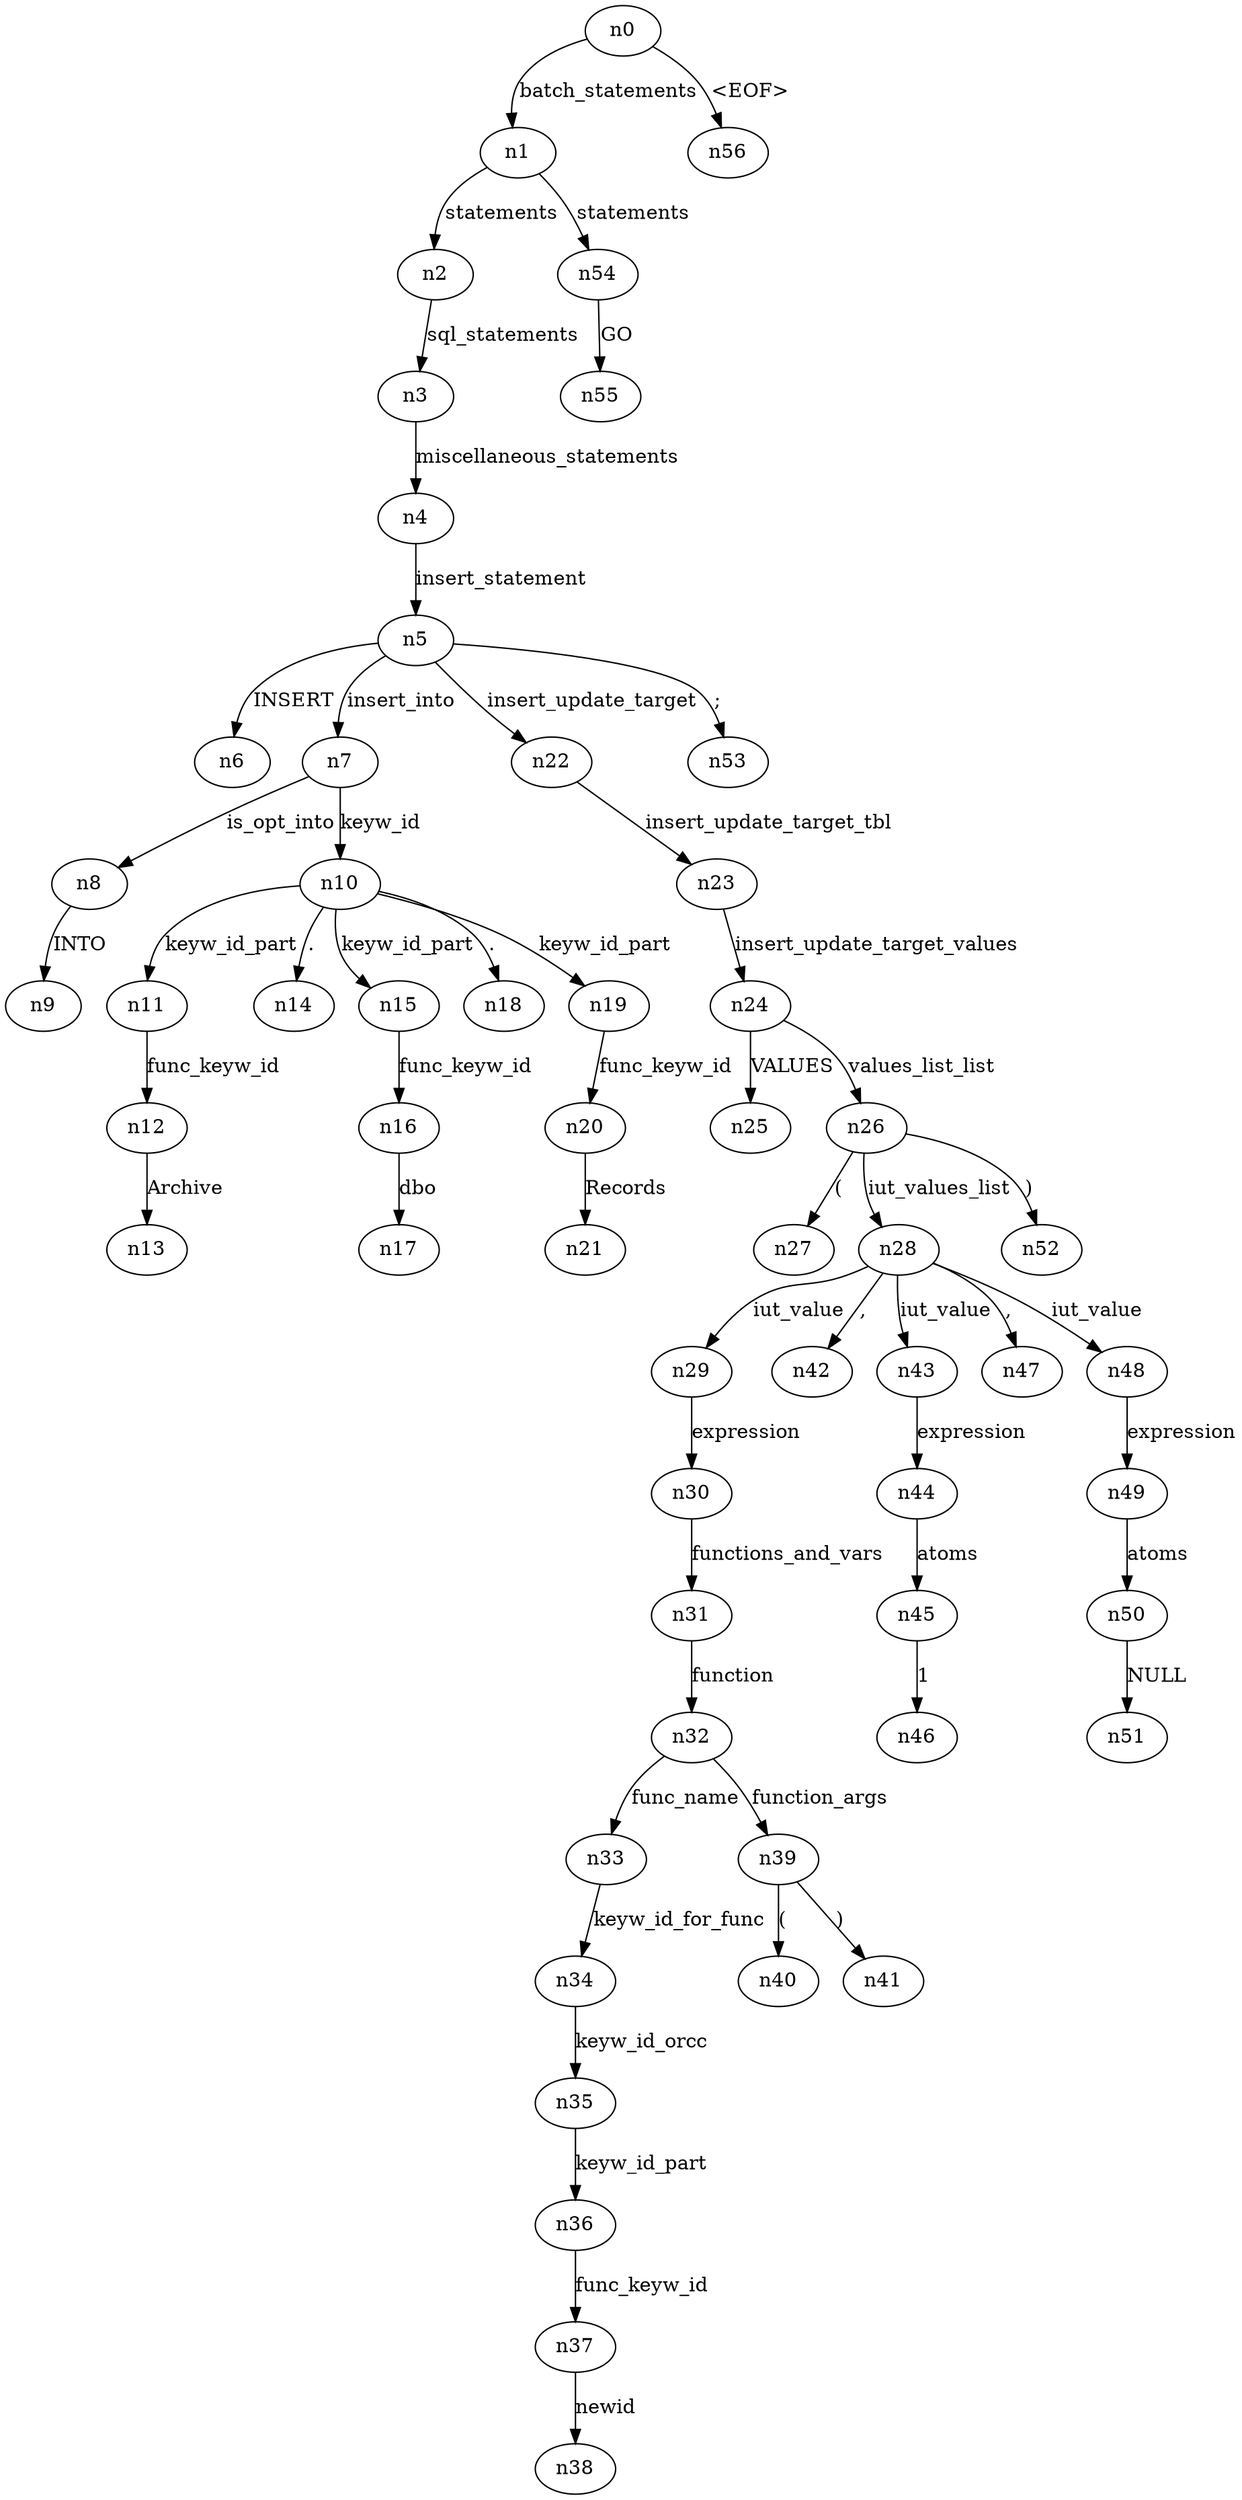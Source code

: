 digraph ParseTree {
  n0 -> n1 [label="batch_statements"];
  n1 -> n2 [label="statements"];
  n2 -> n3 [label="sql_statements"];
  n3 -> n4 [label="miscellaneous_statements"];
  n4 -> n5 [label="insert_statement"];
  n5 -> n6 [label="INSERT"];
  n5 -> n7 [label="insert_into"];
  n7 -> n8 [label="is_opt_into"];
  n8 -> n9 [label="INTO"];
  n7 -> n10 [label="keyw_id"];
  n10 -> n11 [label="keyw_id_part"];
  n11 -> n12 [label="func_keyw_id"];
  n12 -> n13 [label="Archive"];
  n10 -> n14 [label="."];
  n10 -> n15 [label="keyw_id_part"];
  n15 -> n16 [label="func_keyw_id"];
  n16 -> n17 [label="dbo"];
  n10 -> n18 [label="."];
  n10 -> n19 [label="keyw_id_part"];
  n19 -> n20 [label="func_keyw_id"];
  n20 -> n21 [label="Records"];
  n5 -> n22 [label="insert_update_target"];
  n22 -> n23 [label="insert_update_target_tbl"];
  n23 -> n24 [label="insert_update_target_values"];
  n24 -> n25 [label="VALUES"];
  n24 -> n26 [label="values_list_list"];
  n26 -> n27 [label="("];
  n26 -> n28 [label="iut_values_list"];
  n28 -> n29 [label="iut_value"];
  n29 -> n30 [label="expression"];
  n30 -> n31 [label="functions_and_vars"];
  n31 -> n32 [label="function"];
  n32 -> n33 [label="func_name"];
  n33 -> n34 [label="keyw_id_for_func"];
  n34 -> n35 [label="keyw_id_orcc"];
  n35 -> n36 [label="keyw_id_part"];
  n36 -> n37 [label="func_keyw_id"];
  n37 -> n38 [label="newid"];
  n32 -> n39 [label="function_args"];
  n39 -> n40 [label="("];
  n39 -> n41 [label=")"];
  n28 -> n42 [label=","];
  n28 -> n43 [label="iut_value"];
  n43 -> n44 [label="expression"];
  n44 -> n45 [label="atoms"];
  n45 -> n46 [label="1"];
  n28 -> n47 [label=","];
  n28 -> n48 [label="iut_value"];
  n48 -> n49 [label="expression"];
  n49 -> n50 [label="atoms"];
  n50 -> n51 [label="NULL"];
  n26 -> n52 [label=")"];
  n5 -> n53 [label=";"];
  n1 -> n54 [label="statements"];
  n54 -> n55 [label="GO"];
  n0 -> n56 [label="<EOF>"];
}
